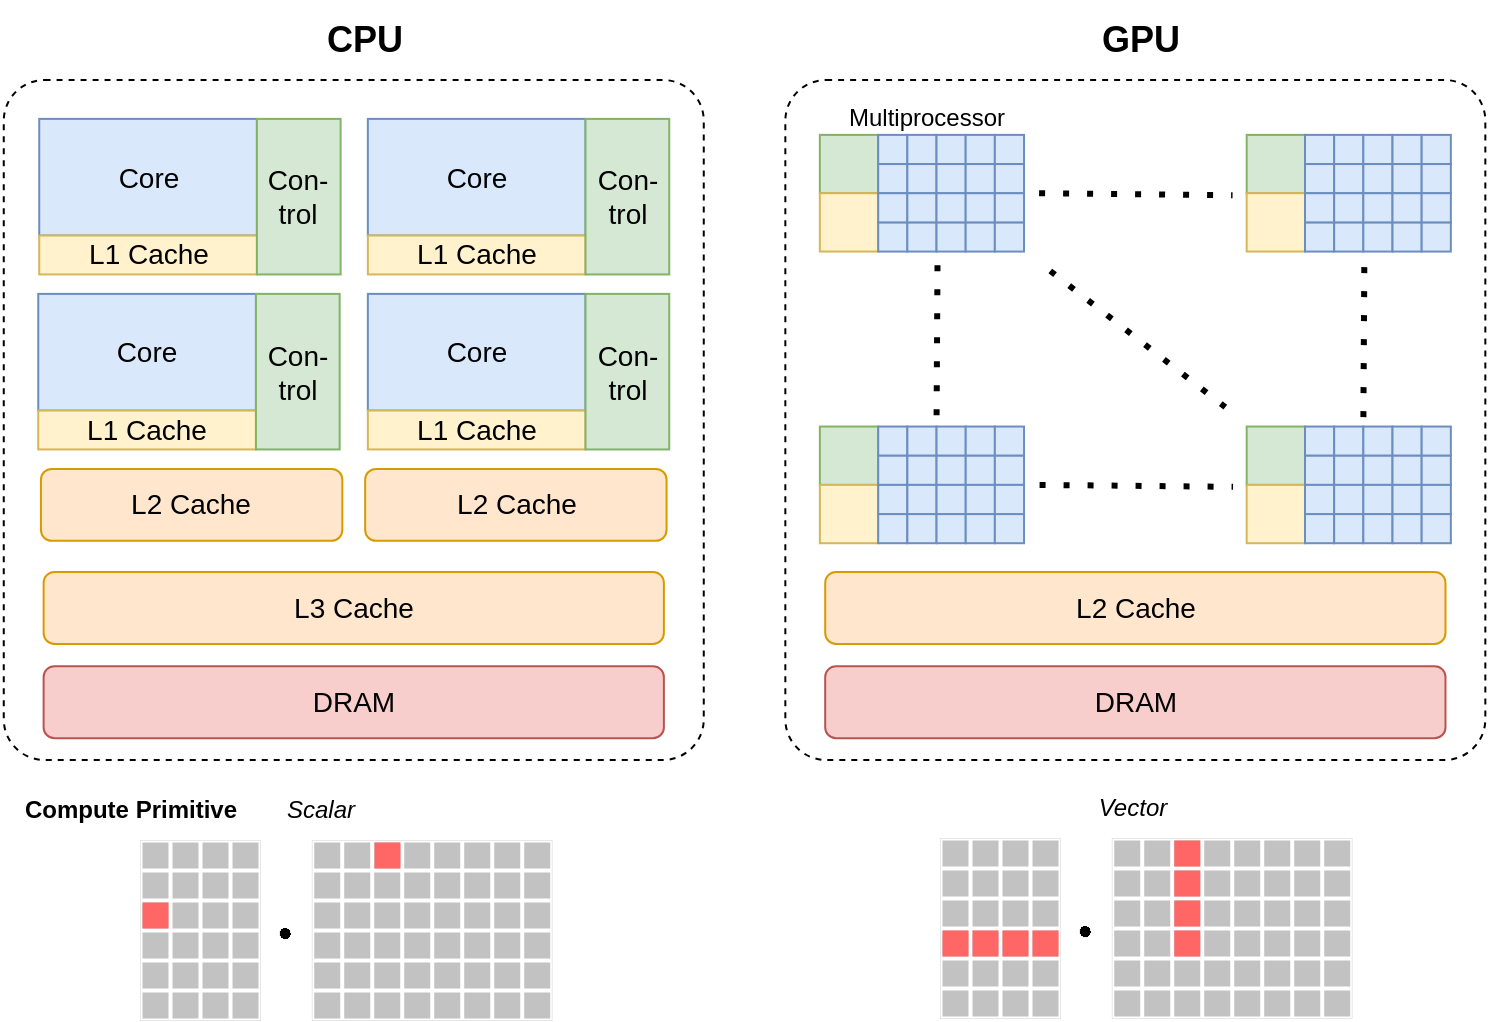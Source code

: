 <mxfile>
    <diagram id="kmbQM5suQDUr0EE9jX2Q" name="Page-1">
        <mxGraphModel dx="1350" dy="602" grid="1" gridSize="10" guides="1" tooltips="1" connect="1" arrows="1" fold="1" page="1" pageScale="1" pageWidth="827" pageHeight="1169" math="1" shadow="0">
            <root>
                <mxCell id="0"/>
                <mxCell id="1" parent="0"/>
                <mxCell id="2" value="CPU" style="text;html=1;align=center;verticalAlign=middle;resizable=0;points=[];autosize=1;strokeColor=none;fillColor=none;fontSize=18;fontStyle=1" parent="1" vertex="1">
                    <mxGeometry x="201.88" y="110" width="60" height="40" as="geometry"/>
                </mxCell>
                <mxCell id="3" value="GPU" style="text;html=1;align=center;verticalAlign=middle;resizable=0;points=[];autosize=1;strokeColor=none;fillColor=none;fontSize=18;fontStyle=1" parent="1" vertex="1">
                    <mxGeometry x="590" y="110" width="60" height="40" as="geometry"/>
                </mxCell>
                <mxCell id="44" value="" style="group;" parent="1" vertex="1" connectable="0">
                    <mxGeometry x="51.88" y="150" width="350" height="350" as="geometry"/>
                </mxCell>
                <mxCell id="4" value="" style="rounded=1;whiteSpace=wrap;html=1;fontSize=14;dashed=1;arcSize=6;" parent="44" vertex="1">
                    <mxGeometry width="350" height="340" as="geometry"/>
                </mxCell>
                <mxCell id="6" value="DRAM" style="rounded=1;whiteSpace=wrap;html=1;fontSize=14;fillColor=#f8cecc;strokeColor=#b85450;aspect=fixed;" parent="44" vertex="1">
                    <mxGeometry x="19.926" y="293.125" width="310.139" height="35.972" as="geometry"/>
                </mxCell>
                <mxCell id="8" value="L3 Cache" style="rounded=1;whiteSpace=wrap;html=1;fontSize=14;fillColor=#ffe6cc;strokeColor=#d79b00;aspect=fixed;" parent="44" vertex="1">
                    <mxGeometry x="19.926" y="245.972" width="310.139" height="35.972" as="geometry"/>
                </mxCell>
                <mxCell id="41" value="" style="group;aspect=fixed;rounded=1;arcSize=0;" parent="44" vertex="1" connectable="0">
                    <mxGeometry x="17.252" y="19.444" width="315.486" height="165.278" as="geometry"/>
                </mxCell>
                <mxCell id="42" value="" style="group;aspect=fixed;arcSize=0;" parent="41" vertex="1" connectable="0">
                    <mxGeometry width="315.486" height="165.278" as="geometry"/>
                </mxCell>
                <mxCell id="19" value="" style="group;aspect=fixed;arcSize=0;" parent="42" vertex="1" connectable="0">
                    <mxGeometry x="0.486" width="150.694" height="77.778" as="geometry"/>
                </mxCell>
                <mxCell id="13" value="Core" style="rounded=1;whiteSpace=wrap;html=1;fontSize=14;fillColor=#dae8fc;strokeColor=#6c8ebf;aspect=fixed;arcSize=0;" parent="19" vertex="1">
                    <mxGeometry width="108.835" height="58.333" as="geometry"/>
                </mxCell>
                <mxCell id="14" value="L1 Cache" style="rounded=1;whiteSpace=wrap;html=1;fontSize=14;fillColor=#fff2cc;strokeColor=#d6b656;perimeterSpacing=6;arcSize=0;aspect=fixed;" parent="19" vertex="1">
                    <mxGeometry y="58.333" width="108.835" height="19.444" as="geometry"/>
                </mxCell>
                <mxCell id="15" value="Con-trol" style="rounded=1;whiteSpace=wrap;html=1;fontSize=14;fillColor=#d5e8d4;strokeColor=#82b366;aspect=fixed;arcSize=0;" parent="19" vertex="1">
                    <mxGeometry x="108.835" width="41.86" height="77.778" as="geometry"/>
                </mxCell>
                <mxCell id="20" value="" style="group;aspect=fixed;arcSize=0;" parent="42" vertex="1" connectable="0">
                    <mxGeometry x="164.792" width="150.694" height="77.778" as="geometry"/>
                </mxCell>
                <mxCell id="21" value="Core" style="rounded=1;whiteSpace=wrap;html=1;fontSize=14;fillColor=#dae8fc;strokeColor=#6c8ebf;aspect=fixed;arcSize=0;" parent="20" vertex="1">
                    <mxGeometry width="108.835" height="58.333" as="geometry"/>
                </mxCell>
                <mxCell id="22" value="L1 Cache" style="rounded=1;whiteSpace=wrap;html=1;fontSize=14;fillColor=#fff2cc;strokeColor=#d6b656;perimeterSpacing=6;arcSize=0;aspect=fixed;" parent="20" vertex="1">
                    <mxGeometry y="58.333" width="108.835" height="19.444" as="geometry"/>
                </mxCell>
                <mxCell id="23" value="Con-trol" style="rounded=1;whiteSpace=wrap;html=1;fontSize=14;fillColor=#d5e8d4;strokeColor=#82b366;aspect=fixed;arcSize=0;" parent="20" vertex="1">
                    <mxGeometry x="108.835" width="41.86" height="77.778" as="geometry"/>
                </mxCell>
                <mxCell id="33" value="" style="group;aspect=fixed;arcSize=0;" parent="42" vertex="1" connectable="0">
                    <mxGeometry y="87.5" width="150.694" height="77.778" as="geometry"/>
                </mxCell>
                <mxCell id="34" value="Core" style="rounded=1;whiteSpace=wrap;html=1;fontSize=14;fillColor=#dae8fc;strokeColor=#6c8ebf;aspect=fixed;arcSize=0;" parent="33" vertex="1">
                    <mxGeometry width="108.835" height="58.333" as="geometry"/>
                </mxCell>
                <mxCell id="35" value="L1 Cache" style="rounded=1;whiteSpace=wrap;html=1;fontSize=14;fillColor=#fff2cc;strokeColor=#d6b656;perimeterSpacing=6;arcSize=0;aspect=fixed;" parent="33" vertex="1">
                    <mxGeometry y="58.333" width="108.835" height="19.444" as="geometry"/>
                </mxCell>
                <mxCell id="36" value="Con-trol" style="rounded=1;whiteSpace=wrap;html=1;fontSize=14;fillColor=#d5e8d4;strokeColor=#82b366;aspect=fixed;arcSize=0;" parent="33" vertex="1">
                    <mxGeometry x="108.835" width="41.86" height="77.778" as="geometry"/>
                </mxCell>
                <mxCell id="37" value="" style="group;aspect=fixed;arcSize=0;" parent="42" vertex="1" connectable="0">
                    <mxGeometry x="164.792" y="87.5" width="150.694" height="77.778" as="geometry"/>
                </mxCell>
                <mxCell id="38" value="Core" style="rounded=1;whiteSpace=wrap;html=1;fontSize=14;fillColor=#dae8fc;strokeColor=#6c8ebf;aspect=fixed;arcSize=0;" parent="37" vertex="1">
                    <mxGeometry width="108.831" height="58.333" as="geometry"/>
                </mxCell>
                <mxCell id="39" value="L1 Cache" style="rounded=1;whiteSpace=wrap;html=1;fontSize=14;fillColor=#fff2cc;strokeColor=#d6b656;perimeterSpacing=6;arcSize=0;aspect=fixed;" parent="37" vertex="1">
                    <mxGeometry y="58.333" width="108.835" height="19.444" as="geometry"/>
                </mxCell>
                <mxCell id="40" value="Con-trol" style="rounded=1;whiteSpace=wrap;html=1;fontSize=14;fillColor=#d5e8d4;strokeColor=#82b366;aspect=fixed;arcSize=0;" parent="37" vertex="1">
                    <mxGeometry x="108.835" width="41.86" height="77.778" as="geometry"/>
                </mxCell>
                <mxCell id="43" value="" style="group;aspect=fixed;" parent="44" vertex="1" connectable="0">
                    <mxGeometry x="18.589" y="194.444" width="312.812" height="35.972" as="geometry"/>
                </mxCell>
                <mxCell id="9" value="L2 Cache" style="rounded=1;whiteSpace=wrap;html=1;fontSize=14;fillColor=#ffe6cc;strokeColor=#d79b00;aspect=fixed;" parent="43" vertex="1">
                    <mxGeometry width="150.694" height="35.972" as="geometry"/>
                </mxCell>
                <mxCell id="10" value="L2 Cache" style="rounded=1;whiteSpace=wrap;html=1;fontSize=14;fillColor=#ffe6cc;strokeColor=#d79b00;aspect=fixed;" parent="43" vertex="1">
                    <mxGeometry x="162.118" width="150.694" height="35.972" as="geometry"/>
                </mxCell>
                <mxCell id="45" value="" style="group;" parent="1" vertex="1" connectable="0">
                    <mxGeometry x="440" y="150" width="352.67" height="350" as="geometry"/>
                </mxCell>
                <mxCell id="46" value="" style="rounded=1;whiteSpace=wrap;html=1;fontSize=14;dashed=1;arcSize=6;" parent="45" vertex="1">
                    <mxGeometry x="2.67" width="350" height="340" as="geometry"/>
                </mxCell>
                <mxCell id="47" value="DRAM" style="rounded=1;whiteSpace=wrap;html=1;fontSize=14;fillColor=#f8cecc;strokeColor=#b85450;aspect=fixed;" parent="45" vertex="1">
                    <mxGeometry x="22.599" y="293.125" width="310.139" height="35.972" as="geometry"/>
                </mxCell>
                <mxCell id="48" value="L2 Cache" style="rounded=1;whiteSpace=wrap;html=1;fontSize=14;fillColor=#ffe6cc;strokeColor=#d79b00;aspect=fixed;" parent="45" vertex="1">
                    <mxGeometry x="22.599" y="245.972" width="310.139" height="35.972" as="geometry"/>
                </mxCell>
                <mxCell id="259" value="" style="group" parent="45" vertex="1" connectable="0">
                    <mxGeometry x="19.921" y="27.444" width="315.497" height="204.167" as="geometry"/>
                </mxCell>
                <mxCell id="248" value="" style="endArrow=none;dashed=1;html=1;dashPattern=1 3;strokeWidth=3;fontSize=18;jumpSize=26;endSize=7;perimeterSpacing=10;" parent="259" edge="1">
                    <mxGeometry width="50" height="50" relative="1" as="geometry">
                        <mxPoint x="115.218" y="68.056" as="sourcePoint"/>
                        <mxPoint x="202.719" y="136.111" as="targetPoint"/>
                    </mxGeometry>
                </mxCell>
                <mxCell id="250" value="" style="endArrow=none;dashed=1;html=1;dashPattern=1 3;strokeWidth=3;fontSize=18;jumpSize=26;endSize=7;perimeterSpacing=10;entryX=0;entryY=0;entryDx=0;entryDy=0;" parent="259" edge="1">
                    <mxGeometry width="50" height="50" relative="1" as="geometry">
                        <mxPoint x="58.829" y="65.139" as="sourcePoint"/>
                        <mxPoint x="58.343" y="144.861" as="targetPoint"/>
                    </mxGeometry>
                </mxCell>
                <mxCell id="253" value="" style="endArrow=none;dashed=1;html=1;dashPattern=1 3;strokeWidth=3;fontSize=18;jumpSize=26;endSize=7;perimeterSpacing=10;exitX=1;exitY=0;exitDx=0;exitDy=0;" parent="259" edge="1">
                    <mxGeometry width="50" height="50" relative="1" as="geometry">
                        <mxPoint x="109.871" y="175" as="sourcePoint"/>
                        <mxPoint x="206.608" y="175.972" as="targetPoint"/>
                    </mxGeometry>
                </mxCell>
                <mxCell id="254" value="" style="endArrow=none;dashed=1;html=1;dashPattern=1 3;strokeWidth=3;fontSize=18;jumpSize=26;endSize=7;perimeterSpacing=10;entryX=0;entryY=0;entryDx=0;entryDy=0;" parent="259" edge="1">
                    <mxGeometry width="50" height="50" relative="1" as="geometry">
                        <mxPoint x="272.233" y="66.111" as="sourcePoint"/>
                        <mxPoint x="271.747" y="145.833" as="targetPoint"/>
                    </mxGeometry>
                </mxCell>
                <mxCell id="255" value="" style="endArrow=none;dashed=1;html=1;dashPattern=1 3;strokeWidth=3;fontSize=18;jumpSize=26;endSize=7;perimeterSpacing=10;exitX=1;exitY=0;exitDx=0;exitDy=0;" parent="259" edge="1">
                    <mxGeometry width="50" height="50" relative="1" as="geometry">
                        <mxPoint x="109.628" y="29.167" as="sourcePoint"/>
                        <mxPoint x="206.365" y="30.139" as="targetPoint"/>
                    </mxGeometry>
                </mxCell>
                <mxCell id="258" value="" style="group" parent="259" vertex="1" connectable="0">
                    <mxGeometry width="315.497" height="204.167" as="geometry"/>
                </mxCell>
                <mxCell id="256" value="" style="group" parent="258" vertex="1" connectable="0">
                    <mxGeometry width="315.497" height="58.333" as="geometry"/>
                </mxCell>
                <mxCell id="156" value="" style="group" parent="256" vertex="1" connectable="0">
                    <mxGeometry width="102.084" height="58.333" as="geometry"/>
                </mxCell>
                <mxCell id="157" value="" style="rounded=1;whiteSpace=wrap;html=1;fontSize=14;fillColor=#d5e8d4;strokeColor=#82b366;arcSize=0;" parent="156" vertex="1">
                    <mxGeometry width="29.167" height="29.167" as="geometry"/>
                </mxCell>
                <mxCell id="158" value="" style="rounded=1;whiteSpace=wrap;html=1;fontSize=14;fillColor=#fff2cc;strokeColor=#d6b656;perimeterSpacing=6;arcSize=0;" parent="156" vertex="1">
                    <mxGeometry y="29.167" width="29.167" height="29.167" as="geometry"/>
                </mxCell>
                <mxCell id="159" value="" style="rounded=1;whiteSpace=wrap;html=1;fontSize=14;fillColor=#dae8fc;strokeColor=#6c8ebf;arcSize=0;" parent="156" vertex="1">
                    <mxGeometry x="29.167" width="14.583" height="14.583" as="geometry"/>
                </mxCell>
                <mxCell id="160" value="" style="rounded=1;whiteSpace=wrap;html=1;fontSize=14;fillColor=#dae8fc;strokeColor=#6c8ebf;arcSize=0;" parent="156" vertex="1">
                    <mxGeometry x="29.167" y="43.75" width="14.583" height="14.583" as="geometry"/>
                </mxCell>
                <mxCell id="161" value="" style="rounded=1;whiteSpace=wrap;html=1;fontSize=14;fillColor=#dae8fc;strokeColor=#6c8ebf;arcSize=0;" parent="156" vertex="1">
                    <mxGeometry x="29.167" y="14.583" width="14.583" height="14.583" as="geometry"/>
                </mxCell>
                <mxCell id="162" value="" style="rounded=1;whiteSpace=wrap;html=1;fontSize=14;fillColor=#dae8fc;strokeColor=#6c8ebf;arcSize=0;" parent="156" vertex="1">
                    <mxGeometry x="29.167" y="29.167" width="14.583" height="14.583" as="geometry"/>
                </mxCell>
                <mxCell id="163" value="" style="rounded=1;whiteSpace=wrap;html=1;fontSize=14;fillColor=#dae8fc;strokeColor=#6c8ebf;arcSize=0;" parent="156" vertex="1">
                    <mxGeometry x="43.75" width="14.583" height="14.583" as="geometry"/>
                </mxCell>
                <mxCell id="164" value="" style="rounded=1;whiteSpace=wrap;html=1;fontSize=14;fillColor=#dae8fc;strokeColor=#6c8ebf;arcSize=0;" parent="156" vertex="1">
                    <mxGeometry x="43.75" y="43.75" width="14.583" height="14.583" as="geometry"/>
                </mxCell>
                <mxCell id="165" value="" style="rounded=1;whiteSpace=wrap;html=1;fontSize=14;fillColor=#dae8fc;strokeColor=#6c8ebf;arcSize=0;" parent="156" vertex="1">
                    <mxGeometry x="43.75" y="14.583" width="14.583" height="14.583" as="geometry"/>
                </mxCell>
                <mxCell id="166" value="" style="rounded=1;whiteSpace=wrap;html=1;fontSize=14;fillColor=#dae8fc;strokeColor=#6c8ebf;arcSize=0;" parent="156" vertex="1">
                    <mxGeometry x="43.75" y="29.167" width="14.583" height="14.583" as="geometry"/>
                </mxCell>
                <mxCell id="167" value="" style="rounded=1;whiteSpace=wrap;html=1;fontSize=14;fillColor=#dae8fc;strokeColor=#6c8ebf;arcSize=0;" parent="156" vertex="1">
                    <mxGeometry x="58.334" width="14.583" height="14.583" as="geometry"/>
                </mxCell>
                <mxCell id="168" value="" style="rounded=1;whiteSpace=wrap;html=1;fontSize=14;fillColor=#dae8fc;strokeColor=#6c8ebf;arcSize=0;" parent="156" vertex="1">
                    <mxGeometry x="58.334" y="43.75" width="14.583" height="14.583" as="geometry"/>
                </mxCell>
                <mxCell id="169" value="" style="rounded=1;whiteSpace=wrap;html=1;fontSize=14;fillColor=#dae8fc;strokeColor=#6c8ebf;arcSize=0;" parent="156" vertex="1">
                    <mxGeometry x="58.334" y="14.583" width="14.583" height="14.583" as="geometry"/>
                </mxCell>
                <mxCell id="170" value="" style="rounded=1;whiteSpace=wrap;html=1;fontSize=14;fillColor=#dae8fc;strokeColor=#6c8ebf;arcSize=0;" parent="156" vertex="1">
                    <mxGeometry x="58.334" y="29.167" width="14.583" height="14.583" as="geometry"/>
                </mxCell>
                <mxCell id="171" value="" style="rounded=1;whiteSpace=wrap;html=1;fontSize=14;fillColor=#dae8fc;strokeColor=#6c8ebf;arcSize=0;" parent="156" vertex="1">
                    <mxGeometry x="72.917" width="14.583" height="14.583" as="geometry"/>
                </mxCell>
                <mxCell id="172" value="" style="rounded=1;whiteSpace=wrap;html=1;fontSize=14;fillColor=#dae8fc;strokeColor=#6c8ebf;arcSize=0;" parent="156" vertex="1">
                    <mxGeometry x="72.917" y="43.75" width="14.583" height="14.583" as="geometry"/>
                </mxCell>
                <mxCell id="173" value="" style="rounded=1;whiteSpace=wrap;html=1;fontSize=14;fillColor=#dae8fc;strokeColor=#6c8ebf;arcSize=0;" parent="156" vertex="1">
                    <mxGeometry x="72.917" y="14.583" width="14.583" height="14.583" as="geometry"/>
                </mxCell>
                <mxCell id="174" value="" style="rounded=1;whiteSpace=wrap;html=1;fontSize=14;fillColor=#dae8fc;strokeColor=#6c8ebf;arcSize=0;" parent="156" vertex="1">
                    <mxGeometry x="72.917" y="29.167" width="14.583" height="14.583" as="geometry"/>
                </mxCell>
                <mxCell id="175" value="" style="rounded=1;whiteSpace=wrap;html=1;fontSize=14;fillColor=#dae8fc;strokeColor=#6c8ebf;arcSize=0;" parent="156" vertex="1">
                    <mxGeometry x="87.5" width="14.583" height="14.583" as="geometry"/>
                </mxCell>
                <mxCell id="176" value="" style="rounded=1;whiteSpace=wrap;html=1;fontSize=14;fillColor=#dae8fc;strokeColor=#6c8ebf;arcSize=0;" parent="156" vertex="1">
                    <mxGeometry x="87.5" y="43.75" width="14.583" height="14.583" as="geometry"/>
                </mxCell>
                <mxCell id="177" value="" style="rounded=1;whiteSpace=wrap;html=1;fontSize=14;fillColor=#dae8fc;strokeColor=#6c8ebf;arcSize=0;" parent="156" vertex="1">
                    <mxGeometry x="87.5" y="14.583" width="14.583" height="14.583" as="geometry"/>
                </mxCell>
                <mxCell id="178" value="" style="rounded=1;whiteSpace=wrap;html=1;fontSize=14;fillColor=#dae8fc;strokeColor=#6c8ebf;arcSize=0;" parent="156" vertex="1">
                    <mxGeometry x="87.5" y="29.167" width="14.583" height="14.583" as="geometry"/>
                </mxCell>
                <mxCell id="179" value="" style="group" parent="256" vertex="1" connectable="0">
                    <mxGeometry x="213.413" width="102.084" height="58.333" as="geometry"/>
                </mxCell>
                <mxCell id="180" value="" style="rounded=1;whiteSpace=wrap;html=1;fontSize=14;fillColor=#d5e8d4;strokeColor=#82b366;arcSize=0;" parent="179" vertex="1">
                    <mxGeometry width="29.167" height="29.167" as="geometry"/>
                </mxCell>
                <mxCell id="181" value="" style="rounded=1;whiteSpace=wrap;html=1;fontSize=14;fillColor=#fff2cc;strokeColor=#d6b656;perimeterSpacing=6;arcSize=0;" parent="179" vertex="1">
                    <mxGeometry y="29.167" width="29.167" height="29.167" as="geometry"/>
                </mxCell>
                <mxCell id="182" value="" style="rounded=1;whiteSpace=wrap;html=1;fontSize=14;fillColor=#dae8fc;strokeColor=#6c8ebf;arcSize=0;" parent="179" vertex="1">
                    <mxGeometry x="29.167" width="14.583" height="14.583" as="geometry"/>
                </mxCell>
                <mxCell id="183" value="" style="rounded=1;whiteSpace=wrap;html=1;fontSize=14;fillColor=#dae8fc;strokeColor=#6c8ebf;arcSize=0;" parent="179" vertex="1">
                    <mxGeometry x="29.167" y="43.75" width="14.583" height="14.583" as="geometry"/>
                </mxCell>
                <mxCell id="184" value="" style="rounded=1;whiteSpace=wrap;html=1;fontSize=14;fillColor=#dae8fc;strokeColor=#6c8ebf;arcSize=0;" parent="179" vertex="1">
                    <mxGeometry x="29.167" y="14.583" width="14.583" height="14.583" as="geometry"/>
                </mxCell>
                <mxCell id="185" value="" style="rounded=1;whiteSpace=wrap;html=1;fontSize=14;fillColor=#dae8fc;strokeColor=#6c8ebf;arcSize=0;" parent="179" vertex="1">
                    <mxGeometry x="29.167" y="29.167" width="14.583" height="14.583" as="geometry"/>
                </mxCell>
                <mxCell id="186" value="" style="rounded=1;whiteSpace=wrap;html=1;fontSize=14;fillColor=#dae8fc;strokeColor=#6c8ebf;arcSize=0;" parent="179" vertex="1">
                    <mxGeometry x="43.75" width="14.583" height="14.583" as="geometry"/>
                </mxCell>
                <mxCell id="187" value="" style="rounded=1;whiteSpace=wrap;html=1;fontSize=14;fillColor=#dae8fc;strokeColor=#6c8ebf;arcSize=0;" parent="179" vertex="1">
                    <mxGeometry x="43.75" y="43.75" width="14.583" height="14.583" as="geometry"/>
                </mxCell>
                <mxCell id="188" value="" style="rounded=1;whiteSpace=wrap;html=1;fontSize=14;fillColor=#dae8fc;strokeColor=#6c8ebf;arcSize=0;" parent="179" vertex="1">
                    <mxGeometry x="43.75" y="14.583" width="14.583" height="14.583" as="geometry"/>
                </mxCell>
                <mxCell id="189" value="" style="rounded=1;whiteSpace=wrap;html=1;fontSize=14;fillColor=#dae8fc;strokeColor=#6c8ebf;arcSize=0;" parent="179" vertex="1">
                    <mxGeometry x="43.75" y="29.167" width="14.583" height="14.583" as="geometry"/>
                </mxCell>
                <mxCell id="190" value="" style="rounded=1;whiteSpace=wrap;html=1;fontSize=14;fillColor=#dae8fc;strokeColor=#6c8ebf;arcSize=0;" parent="179" vertex="1">
                    <mxGeometry x="58.334" width="14.583" height="14.583" as="geometry"/>
                </mxCell>
                <mxCell id="191" value="" style="rounded=1;whiteSpace=wrap;html=1;fontSize=14;fillColor=#dae8fc;strokeColor=#6c8ebf;arcSize=0;" parent="179" vertex="1">
                    <mxGeometry x="58.334" y="43.75" width="14.583" height="14.583" as="geometry"/>
                </mxCell>
                <mxCell id="192" value="" style="rounded=1;whiteSpace=wrap;html=1;fontSize=14;fillColor=#dae8fc;strokeColor=#6c8ebf;arcSize=0;" parent="179" vertex="1">
                    <mxGeometry x="58.334" y="14.583" width="14.583" height="14.583" as="geometry"/>
                </mxCell>
                <mxCell id="193" value="" style="rounded=1;whiteSpace=wrap;html=1;fontSize=14;fillColor=#dae8fc;strokeColor=#6c8ebf;arcSize=0;" parent="179" vertex="1">
                    <mxGeometry x="58.334" y="29.167" width="14.583" height="14.583" as="geometry"/>
                </mxCell>
                <mxCell id="194" value="" style="rounded=1;whiteSpace=wrap;html=1;fontSize=14;fillColor=#dae8fc;strokeColor=#6c8ebf;arcSize=0;" parent="179" vertex="1">
                    <mxGeometry x="72.917" width="14.583" height="14.583" as="geometry"/>
                </mxCell>
                <mxCell id="195" value="" style="rounded=1;whiteSpace=wrap;html=1;fontSize=14;fillColor=#dae8fc;strokeColor=#6c8ebf;arcSize=0;" parent="179" vertex="1">
                    <mxGeometry x="72.917" y="43.75" width="14.583" height="14.583" as="geometry"/>
                </mxCell>
                <mxCell id="196" value="" style="rounded=1;whiteSpace=wrap;html=1;fontSize=14;fillColor=#dae8fc;strokeColor=#6c8ebf;arcSize=0;" parent="179" vertex="1">
                    <mxGeometry x="72.917" y="14.583" width="14.583" height="14.583" as="geometry"/>
                </mxCell>
                <mxCell id="197" value="" style="rounded=1;whiteSpace=wrap;html=1;fontSize=14;fillColor=#dae8fc;strokeColor=#6c8ebf;arcSize=0;" parent="179" vertex="1">
                    <mxGeometry x="72.917" y="29.167" width="14.583" height="14.583" as="geometry"/>
                </mxCell>
                <mxCell id="198" value="" style="rounded=1;whiteSpace=wrap;html=1;fontSize=14;fillColor=#dae8fc;strokeColor=#6c8ebf;arcSize=0;" parent="179" vertex="1">
                    <mxGeometry x="87.5" width="14.583" height="14.583" as="geometry"/>
                </mxCell>
                <mxCell id="199" value="" style="rounded=1;whiteSpace=wrap;html=1;fontSize=14;fillColor=#dae8fc;strokeColor=#6c8ebf;arcSize=0;" parent="179" vertex="1">
                    <mxGeometry x="87.5" y="43.75" width="14.583" height="14.583" as="geometry"/>
                </mxCell>
                <mxCell id="200" value="" style="rounded=1;whiteSpace=wrap;html=1;fontSize=14;fillColor=#dae8fc;strokeColor=#6c8ebf;arcSize=0;" parent="179" vertex="1">
                    <mxGeometry x="87.5" y="14.583" width="14.583" height="14.583" as="geometry"/>
                </mxCell>
                <mxCell id="201" value="" style="rounded=1;whiteSpace=wrap;html=1;fontSize=14;fillColor=#dae8fc;strokeColor=#6c8ebf;arcSize=0;" parent="179" vertex="1">
                    <mxGeometry x="87.5" y="29.167" width="14.583" height="14.583" as="geometry"/>
                </mxCell>
                <mxCell id="257" value="" style="group" parent="258" vertex="1" connectable="0">
                    <mxGeometry x="0.01" y="145.833" width="315.487" height="58.333" as="geometry"/>
                </mxCell>
                <mxCell id="202" value="" style="group" parent="257" vertex="1" connectable="0">
                    <mxGeometry width="102.084" height="58.333" as="geometry"/>
                </mxCell>
                <mxCell id="203" value="" style="rounded=1;whiteSpace=wrap;html=1;fontSize=14;fillColor=#d5e8d4;strokeColor=#82b366;arcSize=0;" parent="202" vertex="1">
                    <mxGeometry width="29.167" height="29.167" as="geometry"/>
                </mxCell>
                <mxCell id="204" value="" style="rounded=1;whiteSpace=wrap;html=1;fontSize=14;fillColor=#fff2cc;strokeColor=#d6b656;perimeterSpacing=6;arcSize=0;" parent="202" vertex="1">
                    <mxGeometry y="29.167" width="29.167" height="29.167" as="geometry"/>
                </mxCell>
                <mxCell id="205" value="" style="rounded=1;whiteSpace=wrap;html=1;fontSize=14;fillColor=#dae8fc;strokeColor=#6c8ebf;arcSize=0;" parent="202" vertex="1">
                    <mxGeometry x="29.167" width="14.583" height="14.583" as="geometry"/>
                </mxCell>
                <mxCell id="206" value="" style="rounded=1;whiteSpace=wrap;html=1;fontSize=14;fillColor=#dae8fc;strokeColor=#6c8ebf;arcSize=0;" parent="202" vertex="1">
                    <mxGeometry x="29.167" y="43.75" width="14.583" height="14.583" as="geometry"/>
                </mxCell>
                <mxCell id="207" value="" style="rounded=1;whiteSpace=wrap;html=1;fontSize=14;fillColor=#dae8fc;strokeColor=#6c8ebf;arcSize=0;" parent="202" vertex="1">
                    <mxGeometry x="29.167" y="14.583" width="14.583" height="14.583" as="geometry"/>
                </mxCell>
                <mxCell id="208" value="" style="rounded=1;whiteSpace=wrap;html=1;fontSize=14;fillColor=#dae8fc;strokeColor=#6c8ebf;arcSize=0;" parent="202" vertex="1">
                    <mxGeometry x="29.167" y="29.167" width="14.583" height="14.583" as="geometry"/>
                </mxCell>
                <mxCell id="209" value="" style="rounded=1;whiteSpace=wrap;html=1;fontSize=14;fillColor=#dae8fc;strokeColor=#6c8ebf;arcSize=0;" parent="202" vertex="1">
                    <mxGeometry x="43.75" width="14.583" height="14.583" as="geometry"/>
                </mxCell>
                <mxCell id="210" value="" style="rounded=1;whiteSpace=wrap;html=1;fontSize=14;fillColor=#dae8fc;strokeColor=#6c8ebf;arcSize=0;" parent="202" vertex="1">
                    <mxGeometry x="43.75" y="43.75" width="14.583" height="14.583" as="geometry"/>
                </mxCell>
                <mxCell id="211" value="" style="rounded=1;whiteSpace=wrap;html=1;fontSize=14;fillColor=#dae8fc;strokeColor=#6c8ebf;arcSize=0;" parent="202" vertex="1">
                    <mxGeometry x="43.75" y="14.583" width="14.583" height="14.583" as="geometry"/>
                </mxCell>
                <mxCell id="212" value="" style="rounded=1;whiteSpace=wrap;html=1;fontSize=14;fillColor=#dae8fc;strokeColor=#6c8ebf;arcSize=0;" parent="202" vertex="1">
                    <mxGeometry x="43.75" y="29.167" width="14.583" height="14.583" as="geometry"/>
                </mxCell>
                <mxCell id="213" value="" style="rounded=1;whiteSpace=wrap;html=1;fontSize=14;fillColor=#dae8fc;strokeColor=#6c8ebf;arcSize=0;" parent="202" vertex="1">
                    <mxGeometry x="58.334" width="14.583" height="14.583" as="geometry"/>
                </mxCell>
                <mxCell id="214" value="" style="rounded=1;whiteSpace=wrap;html=1;fontSize=14;fillColor=#dae8fc;strokeColor=#6c8ebf;arcSize=0;" parent="202" vertex="1">
                    <mxGeometry x="58.334" y="43.75" width="14.583" height="14.583" as="geometry"/>
                </mxCell>
                <mxCell id="215" value="" style="rounded=1;whiteSpace=wrap;html=1;fontSize=14;fillColor=#dae8fc;strokeColor=#6c8ebf;arcSize=0;" parent="202" vertex="1">
                    <mxGeometry x="58.334" y="14.583" width="14.583" height="14.583" as="geometry"/>
                </mxCell>
                <mxCell id="216" value="" style="rounded=1;whiteSpace=wrap;html=1;fontSize=14;fillColor=#dae8fc;strokeColor=#6c8ebf;arcSize=0;" parent="202" vertex="1">
                    <mxGeometry x="58.334" y="29.167" width="14.583" height="14.583" as="geometry"/>
                </mxCell>
                <mxCell id="217" value="" style="rounded=1;whiteSpace=wrap;html=1;fontSize=14;fillColor=#dae8fc;strokeColor=#6c8ebf;arcSize=0;" parent="202" vertex="1">
                    <mxGeometry x="72.917" width="14.583" height="14.583" as="geometry"/>
                </mxCell>
                <mxCell id="218" value="" style="rounded=1;whiteSpace=wrap;html=1;fontSize=14;fillColor=#dae8fc;strokeColor=#6c8ebf;arcSize=0;" parent="202" vertex="1">
                    <mxGeometry x="72.917" y="43.75" width="14.583" height="14.583" as="geometry"/>
                </mxCell>
                <mxCell id="219" value="" style="rounded=1;whiteSpace=wrap;html=1;fontSize=14;fillColor=#dae8fc;strokeColor=#6c8ebf;arcSize=0;" parent="202" vertex="1">
                    <mxGeometry x="72.917" y="14.583" width="14.583" height="14.583" as="geometry"/>
                </mxCell>
                <mxCell id="220" value="" style="rounded=1;whiteSpace=wrap;html=1;fontSize=14;fillColor=#dae8fc;strokeColor=#6c8ebf;arcSize=0;" parent="202" vertex="1">
                    <mxGeometry x="72.917" y="29.167" width="14.583" height="14.583" as="geometry"/>
                </mxCell>
                <mxCell id="221" value="" style="rounded=1;whiteSpace=wrap;html=1;fontSize=14;fillColor=#dae8fc;strokeColor=#6c8ebf;arcSize=0;" parent="202" vertex="1">
                    <mxGeometry x="87.5" width="14.583" height="14.583" as="geometry"/>
                </mxCell>
                <mxCell id="222" value="" style="rounded=1;whiteSpace=wrap;html=1;fontSize=14;fillColor=#dae8fc;strokeColor=#6c8ebf;arcSize=0;" parent="202" vertex="1">
                    <mxGeometry x="87.5" y="43.75" width="14.583" height="14.583" as="geometry"/>
                </mxCell>
                <mxCell id="223" value="" style="rounded=1;whiteSpace=wrap;html=1;fontSize=14;fillColor=#dae8fc;strokeColor=#6c8ebf;arcSize=0;" parent="202" vertex="1">
                    <mxGeometry x="87.5" y="14.583" width="14.583" height="14.583" as="geometry"/>
                </mxCell>
                <mxCell id="224" value="" style="rounded=1;whiteSpace=wrap;html=1;fontSize=14;fillColor=#dae8fc;strokeColor=#6c8ebf;arcSize=0;" parent="202" vertex="1">
                    <mxGeometry x="87.5" y="29.167" width="14.583" height="14.583" as="geometry"/>
                </mxCell>
                <mxCell id="225" value="" style="group" parent="257" vertex="1" connectable="0">
                    <mxGeometry x="213.404" width="102.084" height="58.333" as="geometry"/>
                </mxCell>
                <mxCell id="226" value="" style="rounded=1;whiteSpace=wrap;html=1;fontSize=14;fillColor=#d5e8d4;strokeColor=#82b366;arcSize=0;" parent="225" vertex="1">
                    <mxGeometry width="29.167" height="29.167" as="geometry"/>
                </mxCell>
                <mxCell id="227" value="" style="rounded=1;whiteSpace=wrap;html=1;fontSize=14;fillColor=#fff2cc;strokeColor=#d6b656;perimeterSpacing=6;arcSize=0;" parent="225" vertex="1">
                    <mxGeometry y="29.167" width="29.167" height="29.167" as="geometry"/>
                </mxCell>
                <mxCell id="228" value="" style="rounded=1;whiteSpace=wrap;html=1;fontSize=14;fillColor=#dae8fc;strokeColor=#6c8ebf;arcSize=0;" parent="225" vertex="1">
                    <mxGeometry x="29.167" width="14.583" height="14.583" as="geometry"/>
                </mxCell>
                <mxCell id="229" value="" style="rounded=1;whiteSpace=wrap;html=1;fontSize=14;fillColor=#dae8fc;strokeColor=#6c8ebf;arcSize=0;" parent="225" vertex="1">
                    <mxGeometry x="29.167" y="43.75" width="14.583" height="14.583" as="geometry"/>
                </mxCell>
                <mxCell id="230" value="" style="rounded=1;whiteSpace=wrap;html=1;fontSize=14;fillColor=#dae8fc;strokeColor=#6c8ebf;arcSize=0;" parent="225" vertex="1">
                    <mxGeometry x="29.167" y="14.583" width="14.583" height="14.583" as="geometry"/>
                </mxCell>
                <mxCell id="231" value="" style="rounded=1;whiteSpace=wrap;html=1;fontSize=14;fillColor=#dae8fc;strokeColor=#6c8ebf;arcSize=0;" parent="225" vertex="1">
                    <mxGeometry x="29.167" y="29.167" width="14.583" height="14.583" as="geometry"/>
                </mxCell>
                <mxCell id="232" value="" style="rounded=1;whiteSpace=wrap;html=1;fontSize=14;fillColor=#dae8fc;strokeColor=#6c8ebf;arcSize=0;" parent="225" vertex="1">
                    <mxGeometry x="43.75" width="14.583" height="14.583" as="geometry"/>
                </mxCell>
                <mxCell id="233" value="" style="rounded=1;whiteSpace=wrap;html=1;fontSize=14;fillColor=#dae8fc;strokeColor=#6c8ebf;arcSize=0;" parent="225" vertex="1">
                    <mxGeometry x="43.75" y="43.75" width="14.583" height="14.583" as="geometry"/>
                </mxCell>
                <mxCell id="234" value="" style="rounded=1;whiteSpace=wrap;html=1;fontSize=14;fillColor=#dae8fc;strokeColor=#6c8ebf;arcSize=0;" parent="225" vertex="1">
                    <mxGeometry x="43.75" y="14.583" width="14.583" height="14.583" as="geometry"/>
                </mxCell>
                <mxCell id="235" value="" style="rounded=1;whiteSpace=wrap;html=1;fontSize=14;fillColor=#dae8fc;strokeColor=#6c8ebf;arcSize=0;" parent="225" vertex="1">
                    <mxGeometry x="43.75" y="29.167" width="14.583" height="14.583" as="geometry"/>
                </mxCell>
                <mxCell id="236" value="" style="rounded=1;whiteSpace=wrap;html=1;fontSize=14;fillColor=#dae8fc;strokeColor=#6c8ebf;arcSize=0;" parent="225" vertex="1">
                    <mxGeometry x="58.334" width="14.583" height="14.583" as="geometry"/>
                </mxCell>
                <mxCell id="237" value="" style="rounded=1;whiteSpace=wrap;html=1;fontSize=14;fillColor=#dae8fc;strokeColor=#6c8ebf;arcSize=0;" parent="225" vertex="1">
                    <mxGeometry x="58.334" y="43.75" width="14.583" height="14.583" as="geometry"/>
                </mxCell>
                <mxCell id="238" value="" style="rounded=1;whiteSpace=wrap;html=1;fontSize=14;fillColor=#dae8fc;strokeColor=#6c8ebf;arcSize=0;" parent="225" vertex="1">
                    <mxGeometry x="58.334" y="14.583" width="14.583" height="14.583" as="geometry"/>
                </mxCell>
                <mxCell id="239" value="" style="rounded=1;whiteSpace=wrap;html=1;fontSize=14;fillColor=#dae8fc;strokeColor=#6c8ebf;arcSize=0;" parent="225" vertex="1">
                    <mxGeometry x="58.334" y="29.167" width="14.583" height="14.583" as="geometry"/>
                </mxCell>
                <mxCell id="240" value="" style="rounded=1;whiteSpace=wrap;html=1;fontSize=14;fillColor=#dae8fc;strokeColor=#6c8ebf;arcSize=0;" parent="225" vertex="1">
                    <mxGeometry x="72.917" width="14.583" height="14.583" as="geometry"/>
                </mxCell>
                <mxCell id="241" value="" style="rounded=1;whiteSpace=wrap;html=1;fontSize=14;fillColor=#dae8fc;strokeColor=#6c8ebf;arcSize=0;" parent="225" vertex="1">
                    <mxGeometry x="72.917" y="43.75" width="14.583" height="14.583" as="geometry"/>
                </mxCell>
                <mxCell id="242" value="" style="rounded=1;whiteSpace=wrap;html=1;fontSize=14;fillColor=#dae8fc;strokeColor=#6c8ebf;arcSize=0;" parent="225" vertex="1">
                    <mxGeometry x="72.917" y="14.583" width="14.583" height="14.583" as="geometry"/>
                </mxCell>
                <mxCell id="243" value="" style="rounded=1;whiteSpace=wrap;html=1;fontSize=14;fillColor=#dae8fc;strokeColor=#6c8ebf;arcSize=0;" parent="225" vertex="1">
                    <mxGeometry x="72.917" y="29.167" width="14.583" height="14.583" as="geometry"/>
                </mxCell>
                <mxCell id="244" value="" style="rounded=1;whiteSpace=wrap;html=1;fontSize=14;fillColor=#dae8fc;strokeColor=#6c8ebf;arcSize=0;" parent="225" vertex="1">
                    <mxGeometry x="87.5" width="14.583" height="14.583" as="geometry"/>
                </mxCell>
                <mxCell id="245" value="" style="rounded=1;whiteSpace=wrap;html=1;fontSize=14;fillColor=#dae8fc;strokeColor=#6c8ebf;arcSize=0;" parent="225" vertex="1">
                    <mxGeometry x="87.5" y="43.75" width="14.583" height="14.583" as="geometry"/>
                </mxCell>
                <mxCell id="246" value="" style="rounded=1;whiteSpace=wrap;html=1;fontSize=14;fillColor=#dae8fc;strokeColor=#6c8ebf;arcSize=0;" parent="225" vertex="1">
                    <mxGeometry x="87.5" y="14.583" width="14.583" height="14.583" as="geometry"/>
                </mxCell>
                <mxCell id="247" value="" style="rounded=1;whiteSpace=wrap;html=1;fontSize=14;fillColor=#dae8fc;strokeColor=#6c8ebf;arcSize=0;" parent="225" vertex="1">
                    <mxGeometry x="87.5" y="29.167" width="14.583" height="14.583" as="geometry"/>
                </mxCell>
                <mxCell id="260" value="Multiprocessor" style="text;html=1;align=center;verticalAlign=middle;resizable=0;points=[];autosize=1;strokeColor=none;fillColor=none;" parent="45" vertex="1">
                    <mxGeometry x="22.595" y="4.111" width="100" height="30" as="geometry"/>
                </mxCell>
                <mxCell id="266" value="Compute Primitive" style="text;html=1;align=center;verticalAlign=middle;resizable=0;points=[];autosize=1;strokeColor=none;fillColor=none;fontStyle=1" parent="1" vertex="1">
                    <mxGeometry x="50" y="500" width="130" height="30" as="geometry"/>
                </mxCell>
                <mxCell id="276" value="" style="group;aspect=fixed;" parent="1" vertex="1" connectable="0">
                    <mxGeometry x="120" y="530" width="205.87" height="90" as="geometry"/>
                </mxCell>
                <mxCell id="269" value="" style="verticalLabelPosition=bottom;verticalAlign=top;html=1;shape=mxgraph.basic.patternFillRect;fillStyle=grid;step=15;fillStrokeWidth=2;fillStrokeColor=#FFFFFF;strokeWidth=0;strokeColor=none;fillColor=#C2C2C2;fontColor=#333333;" parent="276" vertex="1">
                    <mxGeometry width="60" height="90" as="geometry"/>
                </mxCell>
                <mxCell id="270" value="" style="verticalLabelPosition=bottom;verticalAlign=top;html=1;shape=mxgraph.basic.patternFillRect;fillStyle=grid;step=15;fillStrokeWidth=2;fillStrokeColor=#FFFFFF;strokeWidth=0;strokeColor=none;fillColor=#C2C2C2;fontColor=#333333;" parent="276" vertex="1">
                    <mxGeometry x="85.871" width="120" height="90" as="geometry"/>
                </mxCell>
                <mxCell id="271" value="\(\bullet\)" style="text;html=1;align=center;verticalAlign=middle;resizable=0;points=[];autosize=1;strokeColor=none;fillColor=none;strokeWidth=0;" parent="276" vertex="1">
                    <mxGeometry x="37.121" y="30.6" width="70" height="30" as="geometry"/>
                </mxCell>
                <mxCell id="274" value="" style="whiteSpace=wrap;html=1;strokeWidth=0;fillColor=#FF6666;strokeColor=none;" parent="276" vertex="1">
                    <mxGeometry x="117" y="1" width="13" height="13" as="geometry"/>
                </mxCell>
                <mxCell id="275" value="" style="whiteSpace=wrap;html=1;strokeWidth=0;fillColor=#FF6666;strokeColor=none;" parent="276" vertex="1">
                    <mxGeometry x="1" y="31" width="13" height="13" as="geometry"/>
                </mxCell>
                <mxCell id="288" value="" style="group;aspect=fixed;" parent="1" vertex="1" connectable="0">
                    <mxGeometry x="520" y="529" width="205.87" height="90" as="geometry"/>
                </mxCell>
                <mxCell id="289" value="" style="verticalLabelPosition=bottom;verticalAlign=top;html=1;shape=mxgraph.basic.patternFillRect;fillStyle=grid;step=15;fillStrokeWidth=2;fillStrokeColor=#FFFFFF;strokeWidth=0;strokeColor=none;fillColor=#C2C2C2;fontColor=#333333;" parent="288" vertex="1">
                    <mxGeometry width="60" height="90" as="geometry"/>
                </mxCell>
                <mxCell id="290" value="" style="verticalLabelPosition=bottom;verticalAlign=top;html=1;shape=mxgraph.basic.patternFillRect;fillStyle=grid;step=15;fillStrokeWidth=2;fillStrokeColor=#FFFFFF;strokeWidth=0;strokeColor=none;fillColor=#C2C2C2;fontColor=#333333;" parent="288" vertex="1">
                    <mxGeometry x="85.871" width="120" height="90" as="geometry"/>
                </mxCell>
                <mxCell id="291" value="\(\bullet\)" style="text;html=1;align=center;verticalAlign=middle;resizable=0;points=[];autosize=1;strokeColor=none;fillColor=none;strokeWidth=0;" parent="288" vertex="1">
                    <mxGeometry x="37.121" y="30.6" width="70" height="30" as="geometry"/>
                </mxCell>
                <mxCell id="310" value="" style="group" parent="288" vertex="1" connectable="0">
                    <mxGeometry x="1" y="46" width="58" height="13.0" as="geometry"/>
                </mxCell>
                <mxCell id="305" value="" style="whiteSpace=wrap;html=1;strokeWidth=0;fillColor=#FF6666;strokeColor=none;" parent="310" vertex="1">
                    <mxGeometry width="13" height="13" as="geometry"/>
                </mxCell>
                <mxCell id="307" value="" style="whiteSpace=wrap;html=1;strokeWidth=0;fillColor=#FF6666;strokeColor=none;" parent="310" vertex="1">
                    <mxGeometry x="15" width="13" height="13" as="geometry"/>
                </mxCell>
                <mxCell id="308" value="" style="whiteSpace=wrap;html=1;strokeWidth=0;fillColor=#FF6666;strokeColor=none;" parent="310" vertex="1">
                    <mxGeometry x="30" y="2.132e-14" width="13" height="13" as="geometry"/>
                </mxCell>
                <mxCell id="309" value="" style="whiteSpace=wrap;html=1;strokeWidth=0;fillColor=#FF6666;strokeColor=none;" parent="310" vertex="1">
                    <mxGeometry x="45" width="13" height="13" as="geometry"/>
                </mxCell>
                <mxCell id="312" value="" style="whiteSpace=wrap;html=1;strokeWidth=0;fillColor=#FF6666;strokeColor=none;rotation=90;" parent="288" vertex="1">
                    <mxGeometry x="116.9" y="1" width="13" height="13" as="geometry"/>
                </mxCell>
                <mxCell id="313" value="" style="whiteSpace=wrap;html=1;strokeWidth=0;fillColor=#FF6666;strokeColor=none;rotation=90;" parent="288" vertex="1">
                    <mxGeometry x="116.9" y="16" width="13" height="13" as="geometry"/>
                </mxCell>
                <mxCell id="314" value="" style="whiteSpace=wrap;html=1;strokeWidth=0;fillColor=#FF6666;strokeColor=none;rotation=90;" parent="288" vertex="1">
                    <mxGeometry x="116.9" y="31" width="13" height="13" as="geometry"/>
                </mxCell>
                <mxCell id="315" value="" style="whiteSpace=wrap;html=1;strokeWidth=0;fillColor=#FF6666;strokeColor=none;rotation=90;" parent="288" vertex="1">
                    <mxGeometry x="116.9" y="46" width="13" height="13" as="geometry"/>
                </mxCell>
                <mxCell id="316" value="&lt;i&gt;Scalar&lt;/i&gt;" style="text;html=1;align=center;verticalAlign=middle;resizable=0;points=[];autosize=1;strokeColor=none;fillColor=none;" parent="1" vertex="1">
                    <mxGeometry x="180" y="500" width="60" height="30" as="geometry"/>
                </mxCell>
                <mxCell id="317" value="&lt;i&gt;Vector&lt;/i&gt;" style="text;html=1;align=center;verticalAlign=middle;resizable=0;points=[];autosize=1;strokeColor=none;fillColor=none;" parent="1" vertex="1">
                    <mxGeometry x="586.33" y="499" width="60" height="30" as="geometry"/>
                </mxCell>
            </root>
        </mxGraphModel>
    </diagram>
</mxfile>
